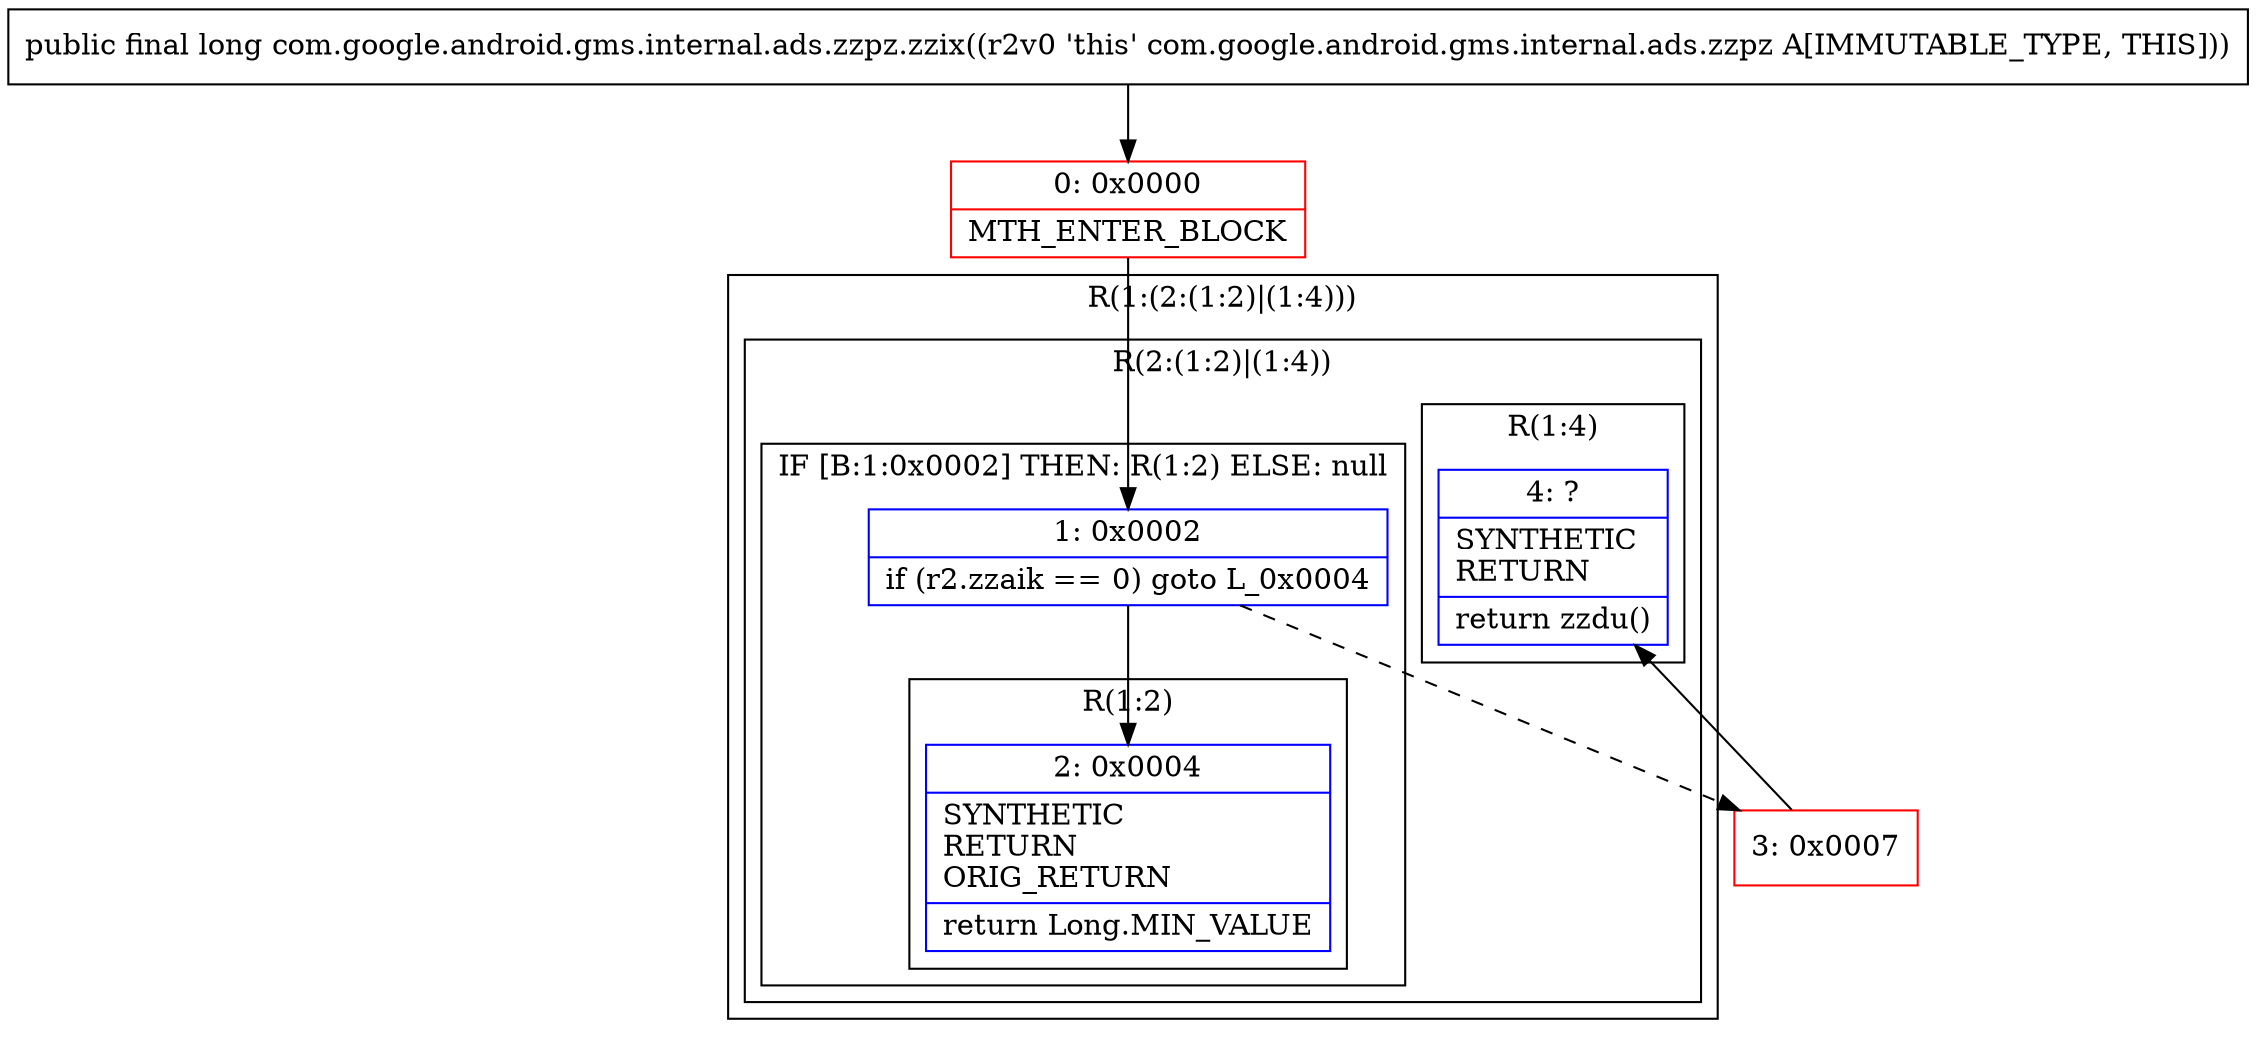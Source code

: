digraph "CFG forcom.google.android.gms.internal.ads.zzpz.zzix()J" {
subgraph cluster_Region_1194462912 {
label = "R(1:(2:(1:2)|(1:4)))";
node [shape=record,color=blue];
subgraph cluster_Region_1485529527 {
label = "R(2:(1:2)|(1:4))";
node [shape=record,color=blue];
subgraph cluster_IfRegion_1636441294 {
label = "IF [B:1:0x0002] THEN: R(1:2) ELSE: null";
node [shape=record,color=blue];
Node_1 [shape=record,label="{1\:\ 0x0002|if (r2.zzaik == 0) goto L_0x0004\l}"];
subgraph cluster_Region_673919469 {
label = "R(1:2)";
node [shape=record,color=blue];
Node_2 [shape=record,label="{2\:\ 0x0004|SYNTHETIC\lRETURN\lORIG_RETURN\l|return Long.MIN_VALUE\l}"];
}
}
subgraph cluster_Region_2134404646 {
label = "R(1:4)";
node [shape=record,color=blue];
Node_4 [shape=record,label="{4\:\ ?|SYNTHETIC\lRETURN\l|return zzdu()\l}"];
}
}
}
Node_0 [shape=record,color=red,label="{0\:\ 0x0000|MTH_ENTER_BLOCK\l}"];
Node_3 [shape=record,color=red,label="{3\:\ 0x0007}"];
MethodNode[shape=record,label="{public final long com.google.android.gms.internal.ads.zzpz.zzix((r2v0 'this' com.google.android.gms.internal.ads.zzpz A[IMMUTABLE_TYPE, THIS])) }"];
MethodNode -> Node_0;
Node_1 -> Node_2;
Node_1 -> Node_3[style=dashed];
Node_0 -> Node_1;
Node_3 -> Node_4;
}

